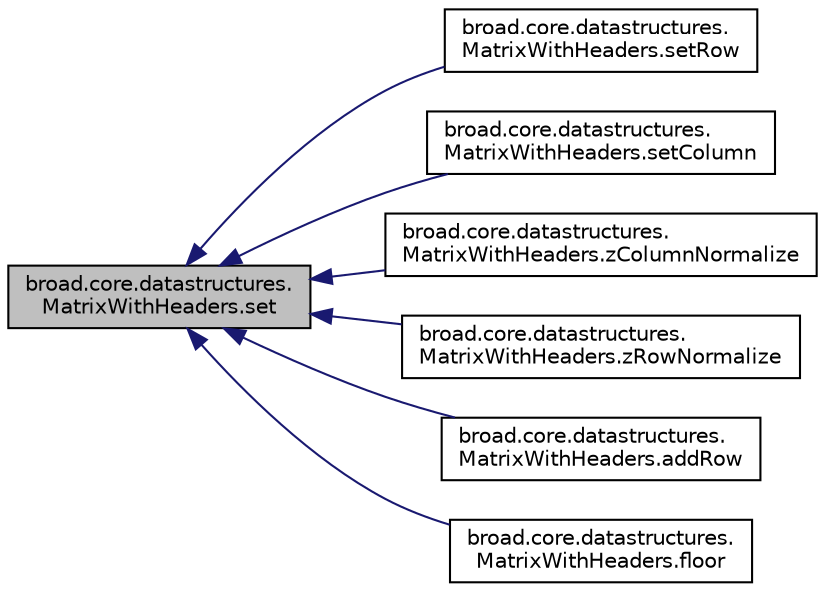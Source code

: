 digraph "broad.core.datastructures.MatrixWithHeaders.set"
{
  edge [fontname="Helvetica",fontsize="10",labelfontname="Helvetica",labelfontsize="10"];
  node [fontname="Helvetica",fontsize="10",shape=record];
  rankdir="LR";
  Node1 [label="broad.core.datastructures.\lMatrixWithHeaders.set",height=0.2,width=0.4,color="black", fillcolor="grey75", style="filled" fontcolor="black"];
  Node1 -> Node2 [dir="back",color="midnightblue",fontsize="10",style="solid"];
  Node2 [label="broad.core.datastructures.\lMatrixWithHeaders.setRow",height=0.2,width=0.4,color="black", fillcolor="white", style="filled",URL="$classbroad_1_1core_1_1datastructures_1_1_matrix_with_headers.html#a88ba7d8ba6f897e7e207b05aa8804ba9"];
  Node1 -> Node3 [dir="back",color="midnightblue",fontsize="10",style="solid"];
  Node3 [label="broad.core.datastructures.\lMatrixWithHeaders.setColumn",height=0.2,width=0.4,color="black", fillcolor="white", style="filled",URL="$classbroad_1_1core_1_1datastructures_1_1_matrix_with_headers.html#af60689c8be349020ca8738952e727469"];
  Node1 -> Node4 [dir="back",color="midnightblue",fontsize="10",style="solid"];
  Node4 [label="broad.core.datastructures.\lMatrixWithHeaders.zColumnNormalize",height=0.2,width=0.4,color="black", fillcolor="white", style="filled",URL="$classbroad_1_1core_1_1datastructures_1_1_matrix_with_headers.html#a9618c4ef4959d61e32d30272ee352e21"];
  Node1 -> Node5 [dir="back",color="midnightblue",fontsize="10",style="solid"];
  Node5 [label="broad.core.datastructures.\lMatrixWithHeaders.zRowNormalize",height=0.2,width=0.4,color="black", fillcolor="white", style="filled",URL="$classbroad_1_1core_1_1datastructures_1_1_matrix_with_headers.html#a12462c7738f417639a99693f53f2d6cc"];
  Node1 -> Node6 [dir="back",color="midnightblue",fontsize="10",style="solid"];
  Node6 [label="broad.core.datastructures.\lMatrixWithHeaders.addRow",height=0.2,width=0.4,color="black", fillcolor="white", style="filled",URL="$classbroad_1_1core_1_1datastructures_1_1_matrix_with_headers.html#a298249f90ef8656eb2349685606361ad"];
  Node1 -> Node7 [dir="back",color="midnightblue",fontsize="10",style="solid"];
  Node7 [label="broad.core.datastructures.\lMatrixWithHeaders.floor",height=0.2,width=0.4,color="black", fillcolor="white", style="filled",URL="$classbroad_1_1core_1_1datastructures_1_1_matrix_with_headers.html#a34a00a73ed57913e1fbfd4cac3897d31"];
}
